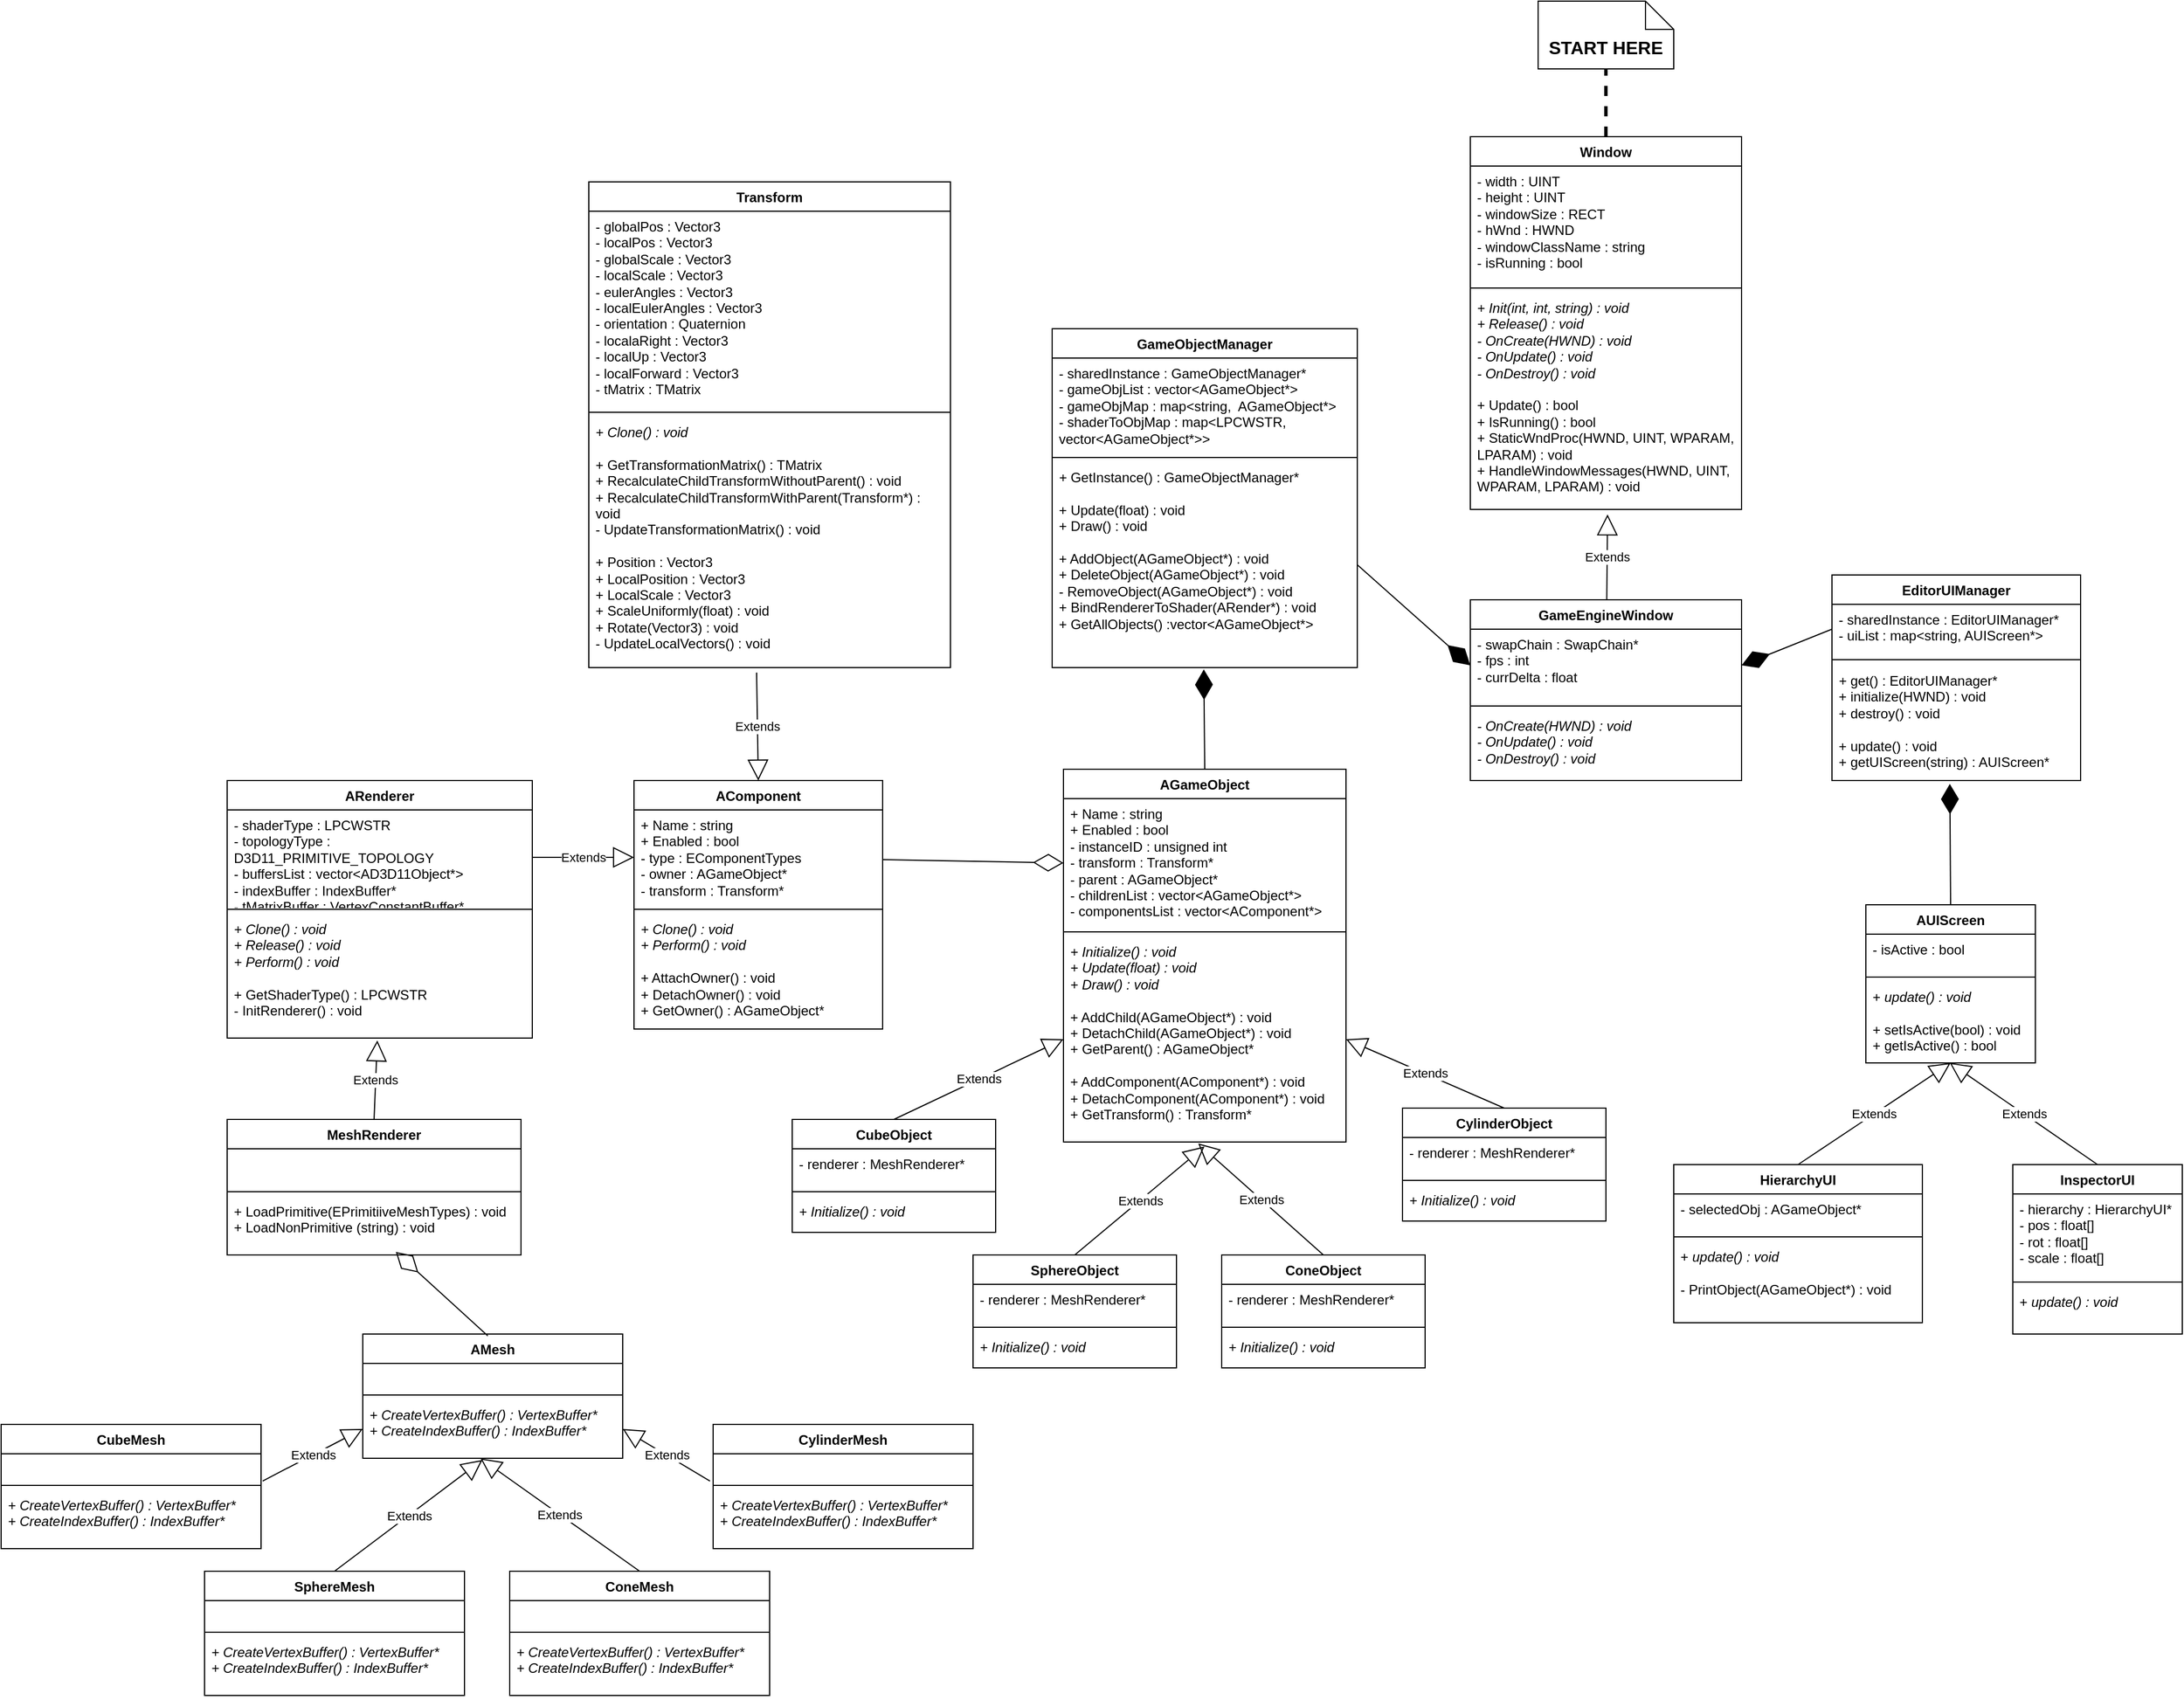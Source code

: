 <mxfile version="24.8.3">
  <diagram name="Page-1" id="5pzBRym21g4uegjxgzaJ">
    <mxGraphModel dx="2759" dy="2115" grid="1" gridSize="10" guides="1" tooltips="1" connect="1" arrows="1" fold="1" page="1" pageScale="1" pageWidth="850" pageHeight="1100" math="0" shadow="0">
      <root>
        <mxCell id="0" />
        <mxCell id="1" parent="0" />
        <mxCell id="h3tnOkEvGrBJg6YftDqR-1" value="AGameObject" style="swimlane;fontStyle=1;align=center;verticalAlign=top;childLayout=stackLayout;horizontal=1;startSize=26;horizontalStack=0;resizeParent=1;resizeParentMax=0;resizeLast=0;collapsible=1;marginBottom=0;whiteSpace=wrap;html=1;" parent="1" vertex="1">
          <mxGeometry x="120" y="90" width="250" height="330" as="geometry" />
        </mxCell>
        <mxCell id="h3tnOkEvGrBJg6YftDqR-2" value="&lt;div&gt;+ Name : string&lt;/div&gt;&lt;div&gt;+ Enabled : bool&lt;/div&gt;&lt;div&gt;- instanceID : unsigned int&lt;/div&gt;&lt;div&gt;- transform : Transform*&lt;/div&gt;&lt;div&gt;- parent : AGameObject*&lt;/div&gt;&lt;div&gt;- childrenList : vector&amp;lt;AGameObject*&amp;gt;&lt;/div&gt;&lt;div&gt;- componentsList : vector&amp;lt;AComponent*&amp;gt;&lt;br&gt;&lt;/div&gt;&lt;div&gt;&lt;br&gt;&lt;/div&gt;" style="text;strokeColor=none;fillColor=none;align=left;verticalAlign=top;spacingLeft=4;spacingRight=4;overflow=hidden;rotatable=0;points=[[0,0.5],[1,0.5]];portConstraint=eastwest;whiteSpace=wrap;html=1;" parent="h3tnOkEvGrBJg6YftDqR-1" vertex="1">
          <mxGeometry y="26" width="250" height="114" as="geometry" />
        </mxCell>
        <mxCell id="h3tnOkEvGrBJg6YftDqR-3" value="" style="line;strokeWidth=1;fillColor=none;align=left;verticalAlign=middle;spacingTop=-1;spacingLeft=3;spacingRight=3;rotatable=0;labelPosition=right;points=[];portConstraint=eastwest;strokeColor=inherit;" parent="h3tnOkEvGrBJg6YftDqR-1" vertex="1">
          <mxGeometry y="140" width="250" height="8" as="geometry" />
        </mxCell>
        <mxCell id="h3tnOkEvGrBJg6YftDqR-4" value="&lt;div&gt;&lt;i&gt;+ Initialize() : void&lt;/i&gt;&lt;/div&gt;&lt;div&gt;&lt;i&gt;+ Update(float) : void&lt;/i&gt;&lt;/div&gt;&lt;div&gt;&lt;i&gt;+ Draw() : void&lt;/i&gt;&lt;/div&gt;&lt;div&gt;&lt;br&gt;&lt;/div&gt;&lt;div&gt;+ AddChild(AGameObject*) : void&lt;/div&gt;&lt;div&gt;+ DetachChild(AGameObject*) : void&lt;/div&gt;&lt;div&gt;&lt;div&gt;+ GetParent() : AGameObject*&lt;/div&gt;&lt;div&gt;&lt;br&gt;&lt;/div&gt;&lt;div&gt;&lt;div&gt;+ AddComponent(AComponent*) : void&lt;/div&gt;&lt;div&gt;+ DetachComponent(AComponent*) : void&lt;/div&gt;&lt;/div&gt;+ GetTransform() : Transform*&lt;/div&gt;&lt;div&gt;&lt;br&gt;&lt;/div&gt;" style="text;strokeColor=none;fillColor=none;align=left;verticalAlign=top;spacingLeft=4;spacingRight=4;overflow=hidden;rotatable=0;points=[[0,0.5],[1,0.5]];portConstraint=eastwest;whiteSpace=wrap;html=1;" parent="h3tnOkEvGrBJg6YftDqR-1" vertex="1">
          <mxGeometry y="148" width="250" height="182" as="geometry" />
        </mxCell>
        <mxCell id="h3tnOkEvGrBJg6YftDqR-5" value="AComponent" style="swimlane;fontStyle=1;align=center;verticalAlign=top;childLayout=stackLayout;horizontal=1;startSize=26;horizontalStack=0;resizeParent=1;resizeParentMax=0;resizeLast=0;collapsible=1;marginBottom=0;whiteSpace=wrap;html=1;" parent="1" vertex="1">
          <mxGeometry x="-260" y="100" width="220" height="220" as="geometry" />
        </mxCell>
        <mxCell id="h3tnOkEvGrBJg6YftDqR-6" value="&lt;div&gt;+ Name : string&lt;/div&gt;&lt;div&gt;+ Enabled : bool&lt;/div&gt;&lt;div&gt;- type : EComponentTypes&lt;/div&gt;&lt;div&gt;- owner : AGameObject*&lt;/div&gt;&lt;div&gt;- transform : Transform*&lt;br&gt;&lt;/div&gt;&lt;div&gt;&lt;br&gt;&lt;/div&gt;&lt;div&gt;&lt;br&gt;&lt;/div&gt;" style="text;strokeColor=none;fillColor=none;align=left;verticalAlign=top;spacingLeft=4;spacingRight=4;overflow=hidden;rotatable=0;points=[[0,0.5],[1,0.5]];portConstraint=eastwest;whiteSpace=wrap;html=1;" parent="h3tnOkEvGrBJg6YftDqR-5" vertex="1">
          <mxGeometry y="26" width="220" height="84" as="geometry" />
        </mxCell>
        <mxCell id="h3tnOkEvGrBJg6YftDqR-7" value="" style="line;strokeWidth=1;fillColor=none;align=left;verticalAlign=middle;spacingTop=-1;spacingLeft=3;spacingRight=3;rotatable=0;labelPosition=right;points=[];portConstraint=eastwest;strokeColor=inherit;" parent="h3tnOkEvGrBJg6YftDqR-5" vertex="1">
          <mxGeometry y="110" width="220" height="8" as="geometry" />
        </mxCell>
        <mxCell id="h3tnOkEvGrBJg6YftDqR-8" value="&lt;div&gt;&lt;i&gt;+ Clone() : void&lt;/i&gt;&lt;/div&gt;&lt;div&gt;&lt;i&gt;+ Perform() : void&lt;/i&gt;&lt;/div&gt;&lt;div&gt;&lt;br&gt;&lt;/div&gt;&lt;div&gt;+ AttachOwner() : void&lt;/div&gt;&lt;div&gt;+ DetachOwner() : void&lt;/div&gt;&lt;div&gt;+ GetOwner() : AGameObject*&lt;br&gt;&lt;br&gt;&lt;br&gt;&lt;/div&gt;" style="text;strokeColor=none;fillColor=none;align=left;verticalAlign=top;spacingLeft=4;spacingRight=4;overflow=hidden;rotatable=0;points=[[0,0.5],[1,0.5]];portConstraint=eastwest;whiteSpace=wrap;html=1;" parent="h3tnOkEvGrBJg6YftDqR-5" vertex="1">
          <mxGeometry y="118" width="220" height="102" as="geometry" />
        </mxCell>
        <mxCell id="h3tnOkEvGrBJg6YftDqR-10" value="" style="endArrow=diamondThin;endFill=0;endSize=24;html=1;rounded=0;entryX=0;entryY=0.5;entryDx=0;entryDy=0;" parent="1" source="h3tnOkEvGrBJg6YftDqR-6" target="h3tnOkEvGrBJg6YftDqR-2" edge="1">
          <mxGeometry width="160" relative="1" as="geometry">
            <mxPoint x="340" y="290" as="sourcePoint" />
            <mxPoint x="500" y="290" as="targetPoint" />
          </mxGeometry>
        </mxCell>
        <mxCell id="h3tnOkEvGrBJg6YftDqR-11" value="Transform" style="swimlane;fontStyle=1;align=center;verticalAlign=top;childLayout=stackLayout;horizontal=1;startSize=26;horizontalStack=0;resizeParent=1;resizeParentMax=0;resizeLast=0;collapsible=1;marginBottom=0;whiteSpace=wrap;html=1;" parent="1" vertex="1">
          <mxGeometry x="-300" y="-430" width="320" height="430" as="geometry" />
        </mxCell>
        <mxCell id="h3tnOkEvGrBJg6YftDqR-12" value="&lt;div&gt;- globalPos : Vector3&lt;/div&gt;&lt;div&gt;- localPos : Vector3&lt;/div&gt;&lt;div&gt;- globalScale : Vector3&lt;/div&gt;&lt;div&gt;- localScale : Vector3&lt;/div&gt;&lt;div&gt;- eulerAngles : Vector3&lt;/div&gt;&lt;div&gt;- localEulerAngles : Vector3&lt;/div&gt;&lt;div&gt;- orientation : Quaternion&lt;/div&gt;&lt;div&gt;&lt;div&gt;- localaRight : Vector3&lt;/div&gt;&lt;div&gt;- localUp : Vector3&lt;/div&gt;&lt;div&gt;- localForward : Vector3&lt;/div&gt;&lt;div&gt;- tMatrix : TMatrix&lt;/div&gt;&lt;/div&gt;" style="text;strokeColor=none;fillColor=none;align=left;verticalAlign=top;spacingLeft=4;spacingRight=4;overflow=hidden;rotatable=0;points=[[0,0.5],[1,0.5]];portConstraint=eastwest;whiteSpace=wrap;html=1;" parent="h3tnOkEvGrBJg6YftDqR-11" vertex="1">
          <mxGeometry y="26" width="320" height="174" as="geometry" />
        </mxCell>
        <mxCell id="h3tnOkEvGrBJg6YftDqR-13" value="" style="line;strokeWidth=1;fillColor=none;align=left;verticalAlign=middle;spacingTop=-1;spacingLeft=3;spacingRight=3;rotatable=0;labelPosition=right;points=[];portConstraint=eastwest;strokeColor=inherit;" parent="h3tnOkEvGrBJg6YftDqR-11" vertex="1">
          <mxGeometry y="200" width="320" height="8" as="geometry" />
        </mxCell>
        <mxCell id="h3tnOkEvGrBJg6YftDqR-14" value="&lt;div&gt;&lt;i&gt;+ Clone() : void&lt;/i&gt;&lt;/div&gt;&lt;div&gt;&lt;br&gt;&lt;/div&gt;&lt;div&gt;+ GetTransformationMatrix() : TMatrix&lt;/div&gt;&lt;div&gt;+ RecalculateChildTransformWithoutParent() : void&lt;/div&gt;&lt;div&gt;+ RecalculateChildTransformWithParent(Transform*) : void&lt;/div&gt;&lt;div&gt;- UpdateTransformationMatrix() : void&lt;br&gt;&lt;/div&gt;&lt;div&gt;&lt;br&gt;&lt;/div&gt;&lt;div&gt;+ Position : Vector3&lt;/div&gt;&lt;div&gt;+ LocalPosition : Vector3&lt;/div&gt;&lt;div&gt;+ LocalScale : Vector3&lt;/div&gt;&lt;div&gt;+ ScaleUniformly(float) : void&lt;/div&gt;&lt;div&gt;+ Rotate(Vector3) : void&lt;/div&gt;&lt;div&gt;- UpdateLocalVectors() : void&lt;br&gt;&lt;/div&gt;&lt;div&gt;&lt;br&gt;&lt;/div&gt;" style="text;strokeColor=none;fillColor=none;align=left;verticalAlign=top;spacingLeft=4;spacingRight=4;overflow=hidden;rotatable=0;points=[[0,0.5],[1,0.5]];portConstraint=eastwest;whiteSpace=wrap;html=1;" parent="h3tnOkEvGrBJg6YftDqR-11" vertex="1">
          <mxGeometry y="208" width="320" height="222" as="geometry" />
        </mxCell>
        <mxCell id="h3tnOkEvGrBJg6YftDqR-16" value="Extends" style="endArrow=block;endSize=16;endFill=0;html=1;rounded=0;exitX=0.464;exitY=1.02;exitDx=0;exitDy=0;entryX=0.5;entryY=0;entryDx=0;entryDy=0;exitPerimeter=0;" parent="1" source="h3tnOkEvGrBJg6YftDqR-14" target="h3tnOkEvGrBJg6YftDqR-5" edge="1">
          <mxGeometry width="160" relative="1" as="geometry">
            <mxPoint x="-400" y="240" as="sourcePoint" />
            <mxPoint x="-240" y="240" as="targetPoint" />
          </mxGeometry>
        </mxCell>
        <mxCell id="h3tnOkEvGrBJg6YftDqR-17" value="ARenderer" style="swimlane;fontStyle=1;align=center;verticalAlign=top;childLayout=stackLayout;horizontal=1;startSize=26;horizontalStack=0;resizeParent=1;resizeParentMax=0;resizeLast=0;collapsible=1;marginBottom=0;whiteSpace=wrap;html=1;" parent="1" vertex="1">
          <mxGeometry x="-620" y="100" width="270" height="228" as="geometry" />
        </mxCell>
        <mxCell id="h3tnOkEvGrBJg6YftDqR-18" value="&lt;div&gt;- shaderType : LPCWSTR&lt;/div&gt;&lt;div&gt;- topologyType : D3D11_PRIMITIVE_TOPOLOGY&lt;/div&gt;&lt;div&gt;- buffersList : vector&amp;lt;AD3D11Object*&amp;gt;&lt;/div&gt;&lt;div&gt;- indexBuffer : IndexBuffer*&lt;/div&gt;&lt;div&gt;- tMatrixBuffer : VertexConstantBuffer*&lt;br&gt;&lt;/div&gt;&lt;div&gt;&lt;br&gt;&lt;/div&gt;&lt;div&gt;&lt;br&gt;&lt;/div&gt;" style="text;strokeColor=none;fillColor=none;align=left;verticalAlign=top;spacingLeft=4;spacingRight=4;overflow=hidden;rotatable=0;points=[[0,0.5],[1,0.5]];portConstraint=eastwest;whiteSpace=wrap;html=1;" parent="h3tnOkEvGrBJg6YftDqR-17" vertex="1">
          <mxGeometry y="26" width="270" height="84" as="geometry" />
        </mxCell>
        <mxCell id="h3tnOkEvGrBJg6YftDqR-19" value="" style="line;strokeWidth=1;fillColor=none;align=left;verticalAlign=middle;spacingTop=-1;spacingLeft=3;spacingRight=3;rotatable=0;labelPosition=right;points=[];portConstraint=eastwest;strokeColor=inherit;" parent="h3tnOkEvGrBJg6YftDqR-17" vertex="1">
          <mxGeometry y="110" width="270" height="8" as="geometry" />
        </mxCell>
        <mxCell id="h3tnOkEvGrBJg6YftDqR-20" value="&lt;div&gt;&lt;i&gt;+ Clone() : void&lt;/i&gt;&lt;/div&gt;&lt;div&gt;&lt;i&gt;+ Release() : void&lt;br&gt;&lt;/i&gt;&lt;/div&gt;&lt;div&gt;&lt;i&gt;+ Perform() : void&lt;/i&gt;&lt;/div&gt;&lt;div&gt;&lt;br&gt;&lt;/div&gt;&lt;div&gt;+ GetShaderType() : LPCWSTR&lt;/div&gt;&lt;div&gt;- InitRenderer() : void&lt;br&gt;&lt;br&gt;&lt;/div&gt;" style="text;strokeColor=none;fillColor=none;align=left;verticalAlign=top;spacingLeft=4;spacingRight=4;overflow=hidden;rotatable=0;points=[[0,0.5],[1,0.5]];portConstraint=eastwest;whiteSpace=wrap;html=1;" parent="h3tnOkEvGrBJg6YftDqR-17" vertex="1">
          <mxGeometry y="118" width="270" height="110" as="geometry" />
        </mxCell>
        <mxCell id="h3tnOkEvGrBJg6YftDqR-21" value="Extends" style="endArrow=block;endSize=16;endFill=0;html=1;rounded=0;exitX=1;exitY=0.5;exitDx=0;exitDy=0;entryX=0;entryY=0.5;entryDx=0;entryDy=0;" parent="1" source="h3tnOkEvGrBJg6YftDqR-18" target="h3tnOkEvGrBJg6YftDqR-6" edge="1">
          <mxGeometry width="160" relative="1" as="geometry">
            <mxPoint x="-410" y="183" as="sourcePoint" />
            <mxPoint x="-250" y="178" as="targetPoint" />
          </mxGeometry>
        </mxCell>
        <mxCell id="h3tnOkEvGrBJg6YftDqR-22" value="MeshRenderer" style="swimlane;fontStyle=1;align=center;verticalAlign=top;childLayout=stackLayout;horizontal=1;startSize=26;horizontalStack=0;resizeParent=1;resizeParentMax=0;resizeLast=0;collapsible=1;marginBottom=0;whiteSpace=wrap;html=1;" parent="1" vertex="1">
          <mxGeometry x="-620" y="400" width="260" height="120" as="geometry" />
        </mxCell>
        <mxCell id="h3tnOkEvGrBJg6YftDqR-23" value="&lt;div&gt;&lt;br&gt;&lt;/div&gt;&lt;div&gt;&lt;br&gt;&lt;/div&gt;&lt;div&gt;&lt;br&gt;&lt;/div&gt;" style="text;strokeColor=none;fillColor=none;align=left;verticalAlign=top;spacingLeft=4;spacingRight=4;overflow=hidden;rotatable=0;points=[[0,0.5],[1,0.5]];portConstraint=eastwest;whiteSpace=wrap;html=1;" parent="h3tnOkEvGrBJg6YftDqR-22" vertex="1">
          <mxGeometry y="26" width="260" height="34" as="geometry" />
        </mxCell>
        <mxCell id="h3tnOkEvGrBJg6YftDqR-24" value="" style="line;strokeWidth=1;fillColor=none;align=left;verticalAlign=middle;spacingTop=-1;spacingLeft=3;spacingRight=3;rotatable=0;labelPosition=right;points=[];portConstraint=eastwest;strokeColor=inherit;" parent="h3tnOkEvGrBJg6YftDqR-22" vertex="1">
          <mxGeometry y="60" width="260" height="8" as="geometry" />
        </mxCell>
        <mxCell id="h3tnOkEvGrBJg6YftDqR-25" value="&lt;div&gt;+ LoadPrimitive(EPrimitiiveMeshTypes) : void&lt;/div&gt;&lt;div&gt;+ LoadNonPrimitive (string) : void&lt;br&gt;&lt;/div&gt;" style="text;strokeColor=none;fillColor=none;align=left;verticalAlign=top;spacingLeft=4;spacingRight=4;overflow=hidden;rotatable=0;points=[[0,0.5],[1,0.5]];portConstraint=eastwest;whiteSpace=wrap;html=1;" parent="h3tnOkEvGrBJg6YftDqR-22" vertex="1">
          <mxGeometry y="68" width="260" height="52" as="geometry" />
        </mxCell>
        <mxCell id="h3tnOkEvGrBJg6YftDqR-26" value="Extends" style="endArrow=block;endSize=16;endFill=0;html=1;rounded=0;exitX=0.5;exitY=0;exitDx=0;exitDy=0;entryX=0.492;entryY=1.019;entryDx=0;entryDy=0;entryPerimeter=0;" parent="1" source="h3tnOkEvGrBJg6YftDqR-22" target="h3tnOkEvGrBJg6YftDqR-20" edge="1">
          <mxGeometry width="160" relative="1" as="geometry">
            <mxPoint x="-124" y="27" as="sourcePoint" />
            <mxPoint x="-125" y="110" as="targetPoint" />
          </mxGeometry>
        </mxCell>
        <mxCell id="h3tnOkEvGrBJg6YftDqR-35" value="CubeObject" style="swimlane;fontStyle=1;align=center;verticalAlign=top;childLayout=stackLayout;horizontal=1;startSize=26;horizontalStack=0;resizeParent=1;resizeParentMax=0;resizeLast=0;collapsible=1;marginBottom=0;whiteSpace=wrap;html=1;" parent="1" vertex="1">
          <mxGeometry x="-120" y="400" width="180" height="100" as="geometry" />
        </mxCell>
        <mxCell id="h3tnOkEvGrBJg6YftDqR-36" value="- renderer : MeshRenderer*" style="text;strokeColor=none;fillColor=none;align=left;verticalAlign=top;spacingLeft=4;spacingRight=4;overflow=hidden;rotatable=0;points=[[0,0.5],[1,0.5]];portConstraint=eastwest;whiteSpace=wrap;html=1;" parent="h3tnOkEvGrBJg6YftDqR-35" vertex="1">
          <mxGeometry y="26" width="180" height="34" as="geometry" />
        </mxCell>
        <mxCell id="h3tnOkEvGrBJg6YftDqR-37" value="" style="line;strokeWidth=1;fillColor=none;align=left;verticalAlign=middle;spacingTop=-1;spacingLeft=3;spacingRight=3;rotatable=0;labelPosition=right;points=[];portConstraint=eastwest;strokeColor=inherit;" parent="h3tnOkEvGrBJg6YftDqR-35" vertex="1">
          <mxGeometry y="60" width="180" height="8" as="geometry" />
        </mxCell>
        <mxCell id="h3tnOkEvGrBJg6YftDqR-38" value="&lt;div&gt;&lt;i&gt;+ Initialize() : void&lt;/i&gt;&lt;/div&gt;&lt;div&gt;&lt;br&gt;&lt;/div&gt;" style="text;strokeColor=none;fillColor=none;align=left;verticalAlign=top;spacingLeft=4;spacingRight=4;overflow=hidden;rotatable=0;points=[[0,0.5],[1,0.5]];portConstraint=eastwest;whiteSpace=wrap;html=1;" parent="h3tnOkEvGrBJg6YftDqR-35" vertex="1">
          <mxGeometry y="68" width="180" height="32" as="geometry" />
        </mxCell>
        <mxCell id="h3tnOkEvGrBJg6YftDqR-40" value="SphereObject" style="swimlane;fontStyle=1;align=center;verticalAlign=top;childLayout=stackLayout;horizontal=1;startSize=26;horizontalStack=0;resizeParent=1;resizeParentMax=0;resizeLast=0;collapsible=1;marginBottom=0;whiteSpace=wrap;html=1;" parent="1" vertex="1">
          <mxGeometry x="40" y="520" width="180" height="100" as="geometry" />
        </mxCell>
        <mxCell id="h3tnOkEvGrBJg6YftDqR-41" value="- renderer : MeshRenderer*" style="text;strokeColor=none;fillColor=none;align=left;verticalAlign=top;spacingLeft=4;spacingRight=4;overflow=hidden;rotatable=0;points=[[0,0.5],[1,0.5]];portConstraint=eastwest;whiteSpace=wrap;html=1;" parent="h3tnOkEvGrBJg6YftDqR-40" vertex="1">
          <mxGeometry y="26" width="180" height="34" as="geometry" />
        </mxCell>
        <mxCell id="h3tnOkEvGrBJg6YftDqR-42" value="" style="line;strokeWidth=1;fillColor=none;align=left;verticalAlign=middle;spacingTop=-1;spacingLeft=3;spacingRight=3;rotatable=0;labelPosition=right;points=[];portConstraint=eastwest;strokeColor=inherit;" parent="h3tnOkEvGrBJg6YftDqR-40" vertex="1">
          <mxGeometry y="60" width="180" height="8" as="geometry" />
        </mxCell>
        <mxCell id="h3tnOkEvGrBJg6YftDqR-43" value="&lt;div&gt;&lt;i&gt;+ Initialize() : void&lt;/i&gt;&lt;/div&gt;&lt;div&gt;&lt;br&gt;&lt;/div&gt;" style="text;strokeColor=none;fillColor=none;align=left;verticalAlign=top;spacingLeft=4;spacingRight=4;overflow=hidden;rotatable=0;points=[[0,0.5],[1,0.5]];portConstraint=eastwest;whiteSpace=wrap;html=1;" parent="h3tnOkEvGrBJg6YftDqR-40" vertex="1">
          <mxGeometry y="68" width="180" height="32" as="geometry" />
        </mxCell>
        <mxCell id="h3tnOkEvGrBJg6YftDqR-44" value="ConeObject" style="swimlane;fontStyle=1;align=center;verticalAlign=top;childLayout=stackLayout;horizontal=1;startSize=26;horizontalStack=0;resizeParent=1;resizeParentMax=0;resizeLast=0;collapsible=1;marginBottom=0;whiteSpace=wrap;html=1;" parent="1" vertex="1">
          <mxGeometry x="260" y="520" width="180" height="100" as="geometry" />
        </mxCell>
        <mxCell id="h3tnOkEvGrBJg6YftDqR-45" value="- renderer : MeshRenderer*" style="text;strokeColor=none;fillColor=none;align=left;verticalAlign=top;spacingLeft=4;spacingRight=4;overflow=hidden;rotatable=0;points=[[0,0.5],[1,0.5]];portConstraint=eastwest;whiteSpace=wrap;html=1;" parent="h3tnOkEvGrBJg6YftDqR-44" vertex="1">
          <mxGeometry y="26" width="180" height="34" as="geometry" />
        </mxCell>
        <mxCell id="h3tnOkEvGrBJg6YftDqR-46" value="" style="line;strokeWidth=1;fillColor=none;align=left;verticalAlign=middle;spacingTop=-1;spacingLeft=3;spacingRight=3;rotatable=0;labelPosition=right;points=[];portConstraint=eastwest;strokeColor=inherit;" parent="h3tnOkEvGrBJg6YftDqR-44" vertex="1">
          <mxGeometry y="60" width="180" height="8" as="geometry" />
        </mxCell>
        <mxCell id="h3tnOkEvGrBJg6YftDqR-47" value="&lt;div&gt;&lt;i&gt;+ Initialize() : void&lt;/i&gt;&lt;/div&gt;&lt;div&gt;&lt;br&gt;&lt;/div&gt;" style="text;strokeColor=none;fillColor=none;align=left;verticalAlign=top;spacingLeft=4;spacingRight=4;overflow=hidden;rotatable=0;points=[[0,0.5],[1,0.5]];portConstraint=eastwest;whiteSpace=wrap;html=1;" parent="h3tnOkEvGrBJg6YftDqR-44" vertex="1">
          <mxGeometry y="68" width="180" height="32" as="geometry" />
        </mxCell>
        <mxCell id="h3tnOkEvGrBJg6YftDqR-48" value="CylinderObject" style="swimlane;fontStyle=1;align=center;verticalAlign=top;childLayout=stackLayout;horizontal=1;startSize=26;horizontalStack=0;resizeParent=1;resizeParentMax=0;resizeLast=0;collapsible=1;marginBottom=0;whiteSpace=wrap;html=1;" parent="1" vertex="1">
          <mxGeometry x="420" y="390" width="180" height="100" as="geometry" />
        </mxCell>
        <mxCell id="h3tnOkEvGrBJg6YftDqR-49" value="- renderer : MeshRenderer*" style="text;strokeColor=none;fillColor=none;align=left;verticalAlign=top;spacingLeft=4;spacingRight=4;overflow=hidden;rotatable=0;points=[[0,0.5],[1,0.5]];portConstraint=eastwest;whiteSpace=wrap;html=1;" parent="h3tnOkEvGrBJg6YftDqR-48" vertex="1">
          <mxGeometry y="26" width="180" height="34" as="geometry" />
        </mxCell>
        <mxCell id="h3tnOkEvGrBJg6YftDqR-50" value="" style="line;strokeWidth=1;fillColor=none;align=left;verticalAlign=middle;spacingTop=-1;spacingLeft=3;spacingRight=3;rotatable=0;labelPosition=right;points=[];portConstraint=eastwest;strokeColor=inherit;" parent="h3tnOkEvGrBJg6YftDqR-48" vertex="1">
          <mxGeometry y="60" width="180" height="8" as="geometry" />
        </mxCell>
        <mxCell id="h3tnOkEvGrBJg6YftDqR-51" value="&lt;div&gt;&lt;i&gt;+ Initialize() : void&lt;/i&gt;&lt;/div&gt;&lt;div&gt;&lt;br&gt;&lt;/div&gt;" style="text;strokeColor=none;fillColor=none;align=left;verticalAlign=top;spacingLeft=4;spacingRight=4;overflow=hidden;rotatable=0;points=[[0,0.5],[1,0.5]];portConstraint=eastwest;whiteSpace=wrap;html=1;" parent="h3tnOkEvGrBJg6YftDqR-48" vertex="1">
          <mxGeometry y="68" width="180" height="32" as="geometry" />
        </mxCell>
        <mxCell id="h3tnOkEvGrBJg6YftDqR-52" value="Extends" style="endArrow=block;endSize=16;endFill=0;html=1;rounded=0;exitX=0.5;exitY=0;exitDx=0;exitDy=0;entryX=0;entryY=0.5;entryDx=0;entryDy=0;" parent="1" source="h3tnOkEvGrBJg6YftDqR-35" target="h3tnOkEvGrBJg6YftDqR-4" edge="1">
          <mxGeometry width="160" relative="1" as="geometry">
            <mxPoint x="-430" y="183" as="sourcePoint" />
            <mxPoint x="-250" y="178" as="targetPoint" />
          </mxGeometry>
        </mxCell>
        <mxCell id="h3tnOkEvGrBJg6YftDqR-53" value="Extends" style="endArrow=block;endSize=16;endFill=0;html=1;rounded=0;exitX=0.5;exitY=0;exitDx=0;exitDy=0;entryX=0.499;entryY=1.022;entryDx=0;entryDy=0;entryPerimeter=0;" parent="1" source="h3tnOkEvGrBJg6YftDqR-40" target="h3tnOkEvGrBJg6YftDqR-4" edge="1">
          <mxGeometry width="160" relative="1" as="geometry">
            <mxPoint x="-80" y="530" as="sourcePoint" />
            <mxPoint x="255" y="435" as="targetPoint" />
          </mxGeometry>
        </mxCell>
        <mxCell id="h3tnOkEvGrBJg6YftDqR-54" value="Extends" style="endArrow=block;endSize=16;endFill=0;html=1;rounded=0;exitX=0.5;exitY=0;exitDx=0;exitDy=0;entryX=0.477;entryY=1.007;entryDx=0;entryDy=0;entryPerimeter=0;" parent="1" source="h3tnOkEvGrBJg6YftDqR-44" target="h3tnOkEvGrBJg6YftDqR-4" edge="1">
          <mxGeometry width="160" relative="1" as="geometry">
            <mxPoint x="140" y="530" as="sourcePoint" />
            <mxPoint x="240" y="410" as="targetPoint" />
          </mxGeometry>
        </mxCell>
        <mxCell id="h3tnOkEvGrBJg6YftDqR-55" value="Extends" style="endArrow=block;endSize=16;endFill=0;html=1;rounded=0;exitX=0.5;exitY=0;exitDx=0;exitDy=0;entryX=1;entryY=0.5;entryDx=0;entryDy=0;" parent="1" source="h3tnOkEvGrBJg6YftDqR-48" target="h3tnOkEvGrBJg6YftDqR-4" edge="1">
          <mxGeometry width="160" relative="1" as="geometry">
            <mxPoint x="360" y="530" as="sourcePoint" />
            <mxPoint x="249" y="431" as="targetPoint" />
          </mxGeometry>
        </mxCell>
        <mxCell id="h3tnOkEvGrBJg6YftDqR-56" value="AMesh" style="swimlane;fontStyle=1;align=center;verticalAlign=top;childLayout=stackLayout;horizontal=1;startSize=26;horizontalStack=0;resizeParent=1;resizeParentMax=0;resizeLast=0;collapsible=1;marginBottom=0;whiteSpace=wrap;html=1;" parent="1" vertex="1">
          <mxGeometry x="-500" y="590" width="230" height="110" as="geometry" />
        </mxCell>
        <mxCell id="h3tnOkEvGrBJg6YftDqR-57" value="&lt;div&gt;&lt;br&gt;&lt;/div&gt;&lt;div&gt;&lt;br&gt;&lt;/div&gt;&lt;div&gt;&lt;br&gt;&lt;/div&gt;" style="text;strokeColor=none;fillColor=none;align=left;verticalAlign=top;spacingLeft=4;spacingRight=4;overflow=hidden;rotatable=0;points=[[0,0.5],[1,0.5]];portConstraint=eastwest;whiteSpace=wrap;html=1;" parent="h3tnOkEvGrBJg6YftDqR-56" vertex="1">
          <mxGeometry y="26" width="230" height="24" as="geometry" />
        </mxCell>
        <mxCell id="h3tnOkEvGrBJg6YftDqR-58" value="" style="line;strokeWidth=1;fillColor=none;align=left;verticalAlign=middle;spacingTop=-1;spacingLeft=3;spacingRight=3;rotatable=0;labelPosition=right;points=[];portConstraint=eastwest;strokeColor=inherit;" parent="h3tnOkEvGrBJg6YftDqR-56" vertex="1">
          <mxGeometry y="50" width="230" height="8" as="geometry" />
        </mxCell>
        <mxCell id="h3tnOkEvGrBJg6YftDqR-59" value="&lt;div&gt;&lt;i&gt;+ CreateVertexBuffer() : VertexBuffer*&lt;/i&gt;&lt;/div&gt;&lt;div&gt;&lt;i&gt;+ CreateIndexBuffer() : IndexBuffer*&lt;/i&gt;&lt;br&gt;&lt;/div&gt;" style="text;strokeColor=none;fillColor=none;align=left;verticalAlign=top;spacingLeft=4;spacingRight=4;overflow=hidden;rotatable=0;points=[[0,0.5],[1,0.5]];portConstraint=eastwest;whiteSpace=wrap;html=1;" parent="h3tnOkEvGrBJg6YftDqR-56" vertex="1">
          <mxGeometry y="58" width="230" height="52" as="geometry" />
        </mxCell>
        <mxCell id="h3tnOkEvGrBJg6YftDqR-60" value="" style="endArrow=diamondThin;endFill=0;endSize=24;html=1;rounded=0;entryX=0.574;entryY=0.948;entryDx=0;entryDy=0;entryPerimeter=0;exitX=0.481;exitY=0.015;exitDx=0;exitDy=0;exitPerimeter=0;" parent="1" source="h3tnOkEvGrBJg6YftDqR-56" target="h3tnOkEvGrBJg6YftDqR-25" edge="1">
          <mxGeometry width="160" relative="1" as="geometry">
            <mxPoint x="-30" y="180" as="sourcePoint" />
            <mxPoint x="130" y="183" as="targetPoint" />
          </mxGeometry>
        </mxCell>
        <mxCell id="h3tnOkEvGrBJg6YftDqR-62" value="SphereMesh" style="swimlane;fontStyle=1;align=center;verticalAlign=top;childLayout=stackLayout;horizontal=1;startSize=26;horizontalStack=0;resizeParent=1;resizeParentMax=0;resizeLast=0;collapsible=1;marginBottom=0;whiteSpace=wrap;html=1;" parent="1" vertex="1">
          <mxGeometry x="-640" y="800" width="230" height="110" as="geometry" />
        </mxCell>
        <mxCell id="h3tnOkEvGrBJg6YftDqR-63" value="&lt;div&gt;&lt;br&gt;&lt;/div&gt;&lt;div&gt;&lt;br&gt;&lt;/div&gt;&lt;div&gt;&lt;br&gt;&lt;/div&gt;" style="text;strokeColor=none;fillColor=none;align=left;verticalAlign=top;spacingLeft=4;spacingRight=4;overflow=hidden;rotatable=0;points=[[0,0.5],[1,0.5]];portConstraint=eastwest;whiteSpace=wrap;html=1;" parent="h3tnOkEvGrBJg6YftDqR-62" vertex="1">
          <mxGeometry y="26" width="230" height="24" as="geometry" />
        </mxCell>
        <mxCell id="h3tnOkEvGrBJg6YftDqR-64" value="" style="line;strokeWidth=1;fillColor=none;align=left;verticalAlign=middle;spacingTop=-1;spacingLeft=3;spacingRight=3;rotatable=0;labelPosition=right;points=[];portConstraint=eastwest;strokeColor=inherit;" parent="h3tnOkEvGrBJg6YftDqR-62" vertex="1">
          <mxGeometry y="50" width="230" height="8" as="geometry" />
        </mxCell>
        <mxCell id="h3tnOkEvGrBJg6YftDqR-65" value="&lt;div&gt;&lt;i&gt;+ CreateVertexBuffer() : VertexBuffer*&lt;/i&gt;&lt;/div&gt;&lt;div&gt;&lt;i&gt;+ CreateIndexBuffer() : IndexBuffer*&lt;/i&gt;&lt;br&gt;&lt;/div&gt;" style="text;strokeColor=none;fillColor=none;align=left;verticalAlign=top;spacingLeft=4;spacingRight=4;overflow=hidden;rotatable=0;points=[[0,0.5],[1,0.5]];portConstraint=eastwest;whiteSpace=wrap;html=1;" parent="h3tnOkEvGrBJg6YftDqR-62" vertex="1">
          <mxGeometry y="58" width="230" height="52" as="geometry" />
        </mxCell>
        <mxCell id="h3tnOkEvGrBJg6YftDqR-66" value="&lt;div&gt;CubeMesh&lt;/div&gt;&lt;div&gt;&lt;br&gt;&lt;/div&gt;" style="swimlane;fontStyle=1;align=center;verticalAlign=top;childLayout=stackLayout;horizontal=1;startSize=26;horizontalStack=0;resizeParent=1;resizeParentMax=0;resizeLast=0;collapsible=1;marginBottom=0;whiteSpace=wrap;html=1;" parent="1" vertex="1">
          <mxGeometry x="-820" y="670" width="230" height="110" as="geometry" />
        </mxCell>
        <mxCell id="h3tnOkEvGrBJg6YftDqR-67" value="&lt;div&gt;&lt;br&gt;&lt;/div&gt;&lt;div&gt;&lt;br&gt;&lt;/div&gt;&lt;div&gt;&lt;br&gt;&lt;/div&gt;" style="text;strokeColor=none;fillColor=none;align=left;verticalAlign=top;spacingLeft=4;spacingRight=4;overflow=hidden;rotatable=0;points=[[0,0.5],[1,0.5]];portConstraint=eastwest;whiteSpace=wrap;html=1;" parent="h3tnOkEvGrBJg6YftDqR-66" vertex="1">
          <mxGeometry y="26" width="230" height="24" as="geometry" />
        </mxCell>
        <mxCell id="h3tnOkEvGrBJg6YftDqR-68" value="" style="line;strokeWidth=1;fillColor=none;align=left;verticalAlign=middle;spacingTop=-1;spacingLeft=3;spacingRight=3;rotatable=0;labelPosition=right;points=[];portConstraint=eastwest;strokeColor=inherit;" parent="h3tnOkEvGrBJg6YftDqR-66" vertex="1">
          <mxGeometry y="50" width="230" height="8" as="geometry" />
        </mxCell>
        <mxCell id="h3tnOkEvGrBJg6YftDqR-69" value="&lt;div&gt;&lt;i&gt;+ CreateVertexBuffer() : VertexBuffer*&lt;/i&gt;&lt;/div&gt;&lt;div&gt;&lt;i&gt;+ CreateIndexBuffer() : IndexBuffer*&lt;/i&gt;&lt;br&gt;&lt;/div&gt;" style="text;strokeColor=none;fillColor=none;align=left;verticalAlign=top;spacingLeft=4;spacingRight=4;overflow=hidden;rotatable=0;points=[[0,0.5],[1,0.5]];portConstraint=eastwest;whiteSpace=wrap;html=1;" parent="h3tnOkEvGrBJg6YftDqR-66" vertex="1">
          <mxGeometry y="58" width="230" height="52" as="geometry" />
        </mxCell>
        <mxCell id="h3tnOkEvGrBJg6YftDqR-70" value="ConeMesh" style="swimlane;fontStyle=1;align=center;verticalAlign=top;childLayout=stackLayout;horizontal=1;startSize=26;horizontalStack=0;resizeParent=1;resizeParentMax=0;resizeLast=0;collapsible=1;marginBottom=0;whiteSpace=wrap;html=1;" parent="1" vertex="1">
          <mxGeometry x="-370" y="800" width="230" height="110" as="geometry" />
        </mxCell>
        <mxCell id="h3tnOkEvGrBJg6YftDqR-71" value="&lt;div&gt;&lt;br&gt;&lt;/div&gt;&lt;div&gt;&lt;br&gt;&lt;/div&gt;&lt;div&gt;&lt;br&gt;&lt;/div&gt;" style="text;strokeColor=none;fillColor=none;align=left;verticalAlign=top;spacingLeft=4;spacingRight=4;overflow=hidden;rotatable=0;points=[[0,0.5],[1,0.5]];portConstraint=eastwest;whiteSpace=wrap;html=1;" parent="h3tnOkEvGrBJg6YftDqR-70" vertex="1">
          <mxGeometry y="26" width="230" height="24" as="geometry" />
        </mxCell>
        <mxCell id="h3tnOkEvGrBJg6YftDqR-72" value="" style="line;strokeWidth=1;fillColor=none;align=left;verticalAlign=middle;spacingTop=-1;spacingLeft=3;spacingRight=3;rotatable=0;labelPosition=right;points=[];portConstraint=eastwest;strokeColor=inherit;" parent="h3tnOkEvGrBJg6YftDqR-70" vertex="1">
          <mxGeometry y="50" width="230" height="8" as="geometry" />
        </mxCell>
        <mxCell id="h3tnOkEvGrBJg6YftDqR-73" value="&lt;div&gt;&lt;i&gt;+ CreateVertexBuffer() : VertexBuffer*&lt;/i&gt;&lt;/div&gt;&lt;div&gt;&lt;i&gt;+ CreateIndexBuffer() : IndexBuffer*&lt;/i&gt;&lt;br&gt;&lt;/div&gt;" style="text;strokeColor=none;fillColor=none;align=left;verticalAlign=top;spacingLeft=4;spacingRight=4;overflow=hidden;rotatable=0;points=[[0,0.5],[1,0.5]];portConstraint=eastwest;whiteSpace=wrap;html=1;" parent="h3tnOkEvGrBJg6YftDqR-70" vertex="1">
          <mxGeometry y="58" width="230" height="52" as="geometry" />
        </mxCell>
        <mxCell id="h3tnOkEvGrBJg6YftDqR-74" value="CylinderMesh" style="swimlane;fontStyle=1;align=center;verticalAlign=top;childLayout=stackLayout;horizontal=1;startSize=26;horizontalStack=0;resizeParent=1;resizeParentMax=0;resizeLast=0;collapsible=1;marginBottom=0;whiteSpace=wrap;html=1;" parent="1" vertex="1">
          <mxGeometry x="-190" y="670" width="230" height="110" as="geometry" />
        </mxCell>
        <mxCell id="h3tnOkEvGrBJg6YftDqR-75" value="&lt;div&gt;&lt;br&gt;&lt;/div&gt;&lt;div&gt;&lt;br&gt;&lt;/div&gt;&lt;div&gt;&lt;br&gt;&lt;/div&gt;" style="text;strokeColor=none;fillColor=none;align=left;verticalAlign=top;spacingLeft=4;spacingRight=4;overflow=hidden;rotatable=0;points=[[0,0.5],[1,0.5]];portConstraint=eastwest;whiteSpace=wrap;html=1;" parent="h3tnOkEvGrBJg6YftDqR-74" vertex="1">
          <mxGeometry y="26" width="230" height="24" as="geometry" />
        </mxCell>
        <mxCell id="h3tnOkEvGrBJg6YftDqR-76" value="" style="line;strokeWidth=1;fillColor=none;align=left;verticalAlign=middle;spacingTop=-1;spacingLeft=3;spacingRight=3;rotatable=0;labelPosition=right;points=[];portConstraint=eastwest;strokeColor=inherit;" parent="h3tnOkEvGrBJg6YftDqR-74" vertex="1">
          <mxGeometry y="50" width="230" height="8" as="geometry" />
        </mxCell>
        <mxCell id="h3tnOkEvGrBJg6YftDqR-77" value="&lt;div&gt;&lt;i&gt;+ CreateVertexBuffer() : VertexBuffer*&lt;/i&gt;&lt;/div&gt;&lt;div&gt;&lt;i&gt;+ CreateIndexBuffer() : IndexBuffer*&lt;/i&gt;&lt;br&gt;&lt;/div&gt;" style="text;strokeColor=none;fillColor=none;align=left;verticalAlign=top;spacingLeft=4;spacingRight=4;overflow=hidden;rotatable=0;points=[[0,0.5],[1,0.5]];portConstraint=eastwest;whiteSpace=wrap;html=1;" parent="h3tnOkEvGrBJg6YftDqR-74" vertex="1">
          <mxGeometry y="58" width="230" height="52" as="geometry" />
        </mxCell>
        <mxCell id="h3tnOkEvGrBJg6YftDqR-78" value="Extends" style="endArrow=block;endSize=16;endFill=0;html=1;rounded=0;entryX=0;entryY=0.5;entryDx=0;entryDy=0;exitX=1.006;exitY=1.006;exitDx=0;exitDy=0;exitPerimeter=0;" parent="1" source="h3tnOkEvGrBJg6YftDqR-67" target="h3tnOkEvGrBJg6YftDqR-59" edge="1">
          <mxGeometry width="160" relative="1" as="geometry">
            <mxPoint x="-550" y="700" as="sourcePoint" />
            <mxPoint x="-350" y="720" as="targetPoint" />
          </mxGeometry>
        </mxCell>
        <mxCell id="h3tnOkEvGrBJg6YftDqR-79" value="Extends" style="endArrow=block;endSize=16;endFill=0;html=1;rounded=0;exitX=0.5;exitY=0;exitDx=0;exitDy=0;entryX=0.46;entryY=1.03;entryDx=0;entryDy=0;entryPerimeter=0;" parent="1" source="h3tnOkEvGrBJg6YftDqR-62" target="h3tnOkEvGrBJg6YftDqR-59" edge="1">
          <mxGeometry width="160" relative="1" as="geometry">
            <mxPoint x="-375" y="870" as="sourcePoint" />
            <mxPoint x="-383" y="690" as="targetPoint" />
          </mxGeometry>
        </mxCell>
        <mxCell id="h3tnOkEvGrBJg6YftDqR-80" value="Extends" style="endArrow=block;endSize=16;endFill=0;html=1;rounded=0;exitX=0.5;exitY=0;exitDx=0;exitDy=0;entryX=0.453;entryY=1.003;entryDx=0;entryDy=0;entryPerimeter=0;" parent="1" source="h3tnOkEvGrBJg6YftDqR-70" target="h3tnOkEvGrBJg6YftDqR-59" edge="1">
          <mxGeometry width="160" relative="1" as="geometry">
            <mxPoint x="-105" y="870" as="sourcePoint" />
            <mxPoint x="-384" y="692" as="targetPoint" />
          </mxGeometry>
        </mxCell>
        <mxCell id="h3tnOkEvGrBJg6YftDqR-81" value="Extends" style="endArrow=block;endSize=16;endFill=0;html=1;rounded=0;entryX=1;entryY=0.5;entryDx=0;entryDy=0;exitX=-0.012;exitY=1.006;exitDx=0;exitDy=0;exitPerimeter=0;" parent="1" source="h3tnOkEvGrBJg6YftDqR-75" target="h3tnOkEvGrBJg6YftDqR-59" edge="1">
          <mxGeometry width="160" relative="1" as="geometry">
            <mxPoint x="-240" y="705" as="sourcePoint" />
            <mxPoint x="-150" y="670" as="targetPoint" />
          </mxGeometry>
        </mxCell>
        <mxCell id="h3tnOkEvGrBJg6YftDqR-82" value="GameObjectManager" style="swimlane;fontStyle=1;align=center;verticalAlign=top;childLayout=stackLayout;horizontal=1;startSize=26;horizontalStack=0;resizeParent=1;resizeParentMax=0;resizeLast=0;collapsible=1;marginBottom=0;whiteSpace=wrap;html=1;" parent="1" vertex="1">
          <mxGeometry x="110" y="-300" width="270" height="300" as="geometry" />
        </mxCell>
        <mxCell id="h3tnOkEvGrBJg6YftDqR-83" value="&lt;div&gt;- sharedInstance : GameObjectManager*&lt;/div&gt;&lt;div&gt;- gameObjList : vector&amp;lt;AGameObject*&amp;gt;&lt;/div&gt;&lt;div&gt;- gameObjMap : map&amp;lt;string,&amp;nbsp; AGameObject*&amp;gt;&lt;/div&gt;&lt;div&gt;- shaderToObjMap : map&amp;lt;LPCWSTR, vector&amp;lt;AGameObject*&amp;gt;&amp;gt;&lt;br&gt;&lt;/div&gt;" style="text;strokeColor=none;fillColor=none;align=left;verticalAlign=top;spacingLeft=4;spacingRight=4;overflow=hidden;rotatable=0;points=[[0,0.5],[1,0.5]];portConstraint=eastwest;whiteSpace=wrap;html=1;" parent="h3tnOkEvGrBJg6YftDqR-82" vertex="1">
          <mxGeometry y="26" width="270" height="84" as="geometry" />
        </mxCell>
        <mxCell id="h3tnOkEvGrBJg6YftDqR-84" value="" style="line;strokeWidth=1;fillColor=none;align=left;verticalAlign=middle;spacingTop=-1;spacingLeft=3;spacingRight=3;rotatable=0;labelPosition=right;points=[];portConstraint=eastwest;strokeColor=inherit;" parent="h3tnOkEvGrBJg6YftDqR-82" vertex="1">
          <mxGeometry y="110" width="270" height="8" as="geometry" />
        </mxCell>
        <mxCell id="h3tnOkEvGrBJg6YftDqR-85" value="&lt;div&gt;&lt;i&gt;+ &lt;/i&gt;GetInstance() : GameObjectManager*&lt;/div&gt;&lt;div&gt;&lt;br&gt;&lt;/div&gt;&lt;div&gt;+ Update(float) : void&lt;/div&gt;&lt;div&gt;+ Draw() : void&lt;/div&gt;&lt;div&gt;&lt;br&gt;&lt;/div&gt;&lt;div&gt;+ AddObject(AGameObject*) : void&lt;/div&gt;&lt;div&gt;+ DeleteObject(AGameObject*) : void&lt;/div&gt;&lt;div&gt;- RemoveObject(AGameObject*) : void&lt;/div&gt;&lt;div&gt;+ BindRendererToShader(ARender*) : void&lt;/div&gt;&lt;div&gt;+ GetAllObjects() :vector&amp;lt;AGameObject*&amp;gt;&lt;br&gt;&lt;/div&gt;&lt;div&gt;&lt;br&gt;&lt;/div&gt;&lt;div&gt;&lt;br&gt;&lt;/div&gt;&lt;div&gt;&lt;br&gt;&lt;/div&gt;" style="text;strokeColor=none;fillColor=none;align=left;verticalAlign=top;spacingLeft=4;spacingRight=4;overflow=hidden;rotatable=0;points=[[0,0.5],[1,0.5]];portConstraint=eastwest;whiteSpace=wrap;html=1;" parent="h3tnOkEvGrBJg6YftDqR-82" vertex="1">
          <mxGeometry y="118" width="270" height="182" as="geometry" />
        </mxCell>
        <mxCell id="h3tnOkEvGrBJg6YftDqR-87" value="Window" style="swimlane;fontStyle=1;align=center;verticalAlign=top;childLayout=stackLayout;horizontal=1;startSize=26;horizontalStack=0;resizeParent=1;resizeParentMax=0;resizeLast=0;collapsible=1;marginBottom=0;whiteSpace=wrap;html=1;" parent="1" vertex="1">
          <mxGeometry x="480" y="-470" width="240" height="330" as="geometry" />
        </mxCell>
        <mxCell id="h3tnOkEvGrBJg6YftDqR-88" value="&lt;div&gt;- width : UINT&lt;/div&gt;&lt;div&gt;- height : UINT&lt;/div&gt;&lt;div&gt;- windowSize : RECT&lt;/div&gt;&lt;div&gt;- hWnd : HWND&lt;/div&gt;&lt;div&gt;- windowClassName : string&lt;/div&gt;&lt;div&gt;- isRunning : bool&lt;br&gt;&lt;/div&gt;" style="text;strokeColor=none;fillColor=none;align=left;verticalAlign=top;spacingLeft=4;spacingRight=4;overflow=hidden;rotatable=0;points=[[0,0.5],[1,0.5]];portConstraint=eastwest;whiteSpace=wrap;html=1;" parent="h3tnOkEvGrBJg6YftDqR-87" vertex="1">
          <mxGeometry y="26" width="240" height="104" as="geometry" />
        </mxCell>
        <mxCell id="h3tnOkEvGrBJg6YftDqR-89" value="" style="line;strokeWidth=1;fillColor=none;align=left;verticalAlign=middle;spacingTop=-1;spacingLeft=3;spacingRight=3;rotatable=0;labelPosition=right;points=[];portConstraint=eastwest;strokeColor=inherit;" parent="h3tnOkEvGrBJg6YftDqR-87" vertex="1">
          <mxGeometry y="130" width="240" height="8" as="geometry" />
        </mxCell>
        <mxCell id="h3tnOkEvGrBJg6YftDqR-90" value="&lt;div&gt;&lt;i&gt;+ Init(int, int, string) : void&lt;/i&gt;&lt;/div&gt;&lt;div&gt;&lt;i&gt;+ Release() : void&lt;/i&gt;&lt;/div&gt;&lt;div&gt;&lt;i&gt;- OnCreate(HWND) : void&lt;/i&gt;&lt;/div&gt;&lt;div&gt;&lt;i&gt;- OnUpdate() : void&lt;/i&gt;&lt;/div&gt;&lt;div&gt;&lt;i&gt;- OnDestroy() : void&lt;/i&gt;&lt;br&gt;&lt;/div&gt;&lt;div&gt;&lt;br&gt;&lt;/div&gt;&lt;div&gt;+ Update() : bool&lt;/div&gt;&lt;div&gt;+ IsRunning() : bool&lt;/div&gt;&lt;div&gt;+ StaticWndProc(HWND, UINT, WPARAM, LPARAM) : void&lt;/div&gt;&lt;div&gt;+ HandleWindowMessages(HWND, UINT, WPARAM, LPARAM) : void&lt;/div&gt;&lt;div&gt;&lt;br&gt;&lt;/div&gt;" style="text;strokeColor=none;fillColor=none;align=left;verticalAlign=top;spacingLeft=4;spacingRight=4;overflow=hidden;rotatable=0;points=[[0,0.5],[1,0.5]];portConstraint=eastwest;whiteSpace=wrap;html=1;" parent="h3tnOkEvGrBJg6YftDqR-87" vertex="1">
          <mxGeometry y="138" width="240" height="192" as="geometry" />
        </mxCell>
        <mxCell id="h3tnOkEvGrBJg6YftDqR-91" value="GameEngineWindow" style="swimlane;fontStyle=1;align=center;verticalAlign=top;childLayout=stackLayout;horizontal=1;startSize=26;horizontalStack=0;resizeParent=1;resizeParentMax=0;resizeLast=0;collapsible=1;marginBottom=0;whiteSpace=wrap;html=1;" parent="1" vertex="1">
          <mxGeometry x="480" y="-60" width="240" height="160" as="geometry" />
        </mxCell>
        <mxCell id="h3tnOkEvGrBJg6YftDqR-92" value="&lt;div&gt;- swapChain : SwapChain*&lt;/div&gt;&lt;div&gt;- fps : int&lt;/div&gt;&lt;div&gt;- currDelta : float&lt;br&gt;&lt;/div&gt;" style="text;strokeColor=none;fillColor=none;align=left;verticalAlign=top;spacingLeft=4;spacingRight=4;overflow=hidden;rotatable=0;points=[[0,0.5],[1,0.5]];portConstraint=eastwest;whiteSpace=wrap;html=1;" parent="h3tnOkEvGrBJg6YftDqR-91" vertex="1">
          <mxGeometry y="26" width="240" height="64" as="geometry" />
        </mxCell>
        <mxCell id="h3tnOkEvGrBJg6YftDqR-93" value="" style="line;strokeWidth=1;fillColor=none;align=left;verticalAlign=middle;spacingTop=-1;spacingLeft=3;spacingRight=3;rotatable=0;labelPosition=right;points=[];portConstraint=eastwest;strokeColor=inherit;" parent="h3tnOkEvGrBJg6YftDqR-91" vertex="1">
          <mxGeometry y="90" width="240" height="8" as="geometry" />
        </mxCell>
        <mxCell id="h3tnOkEvGrBJg6YftDqR-94" value="&lt;div&gt;&lt;i&gt;- OnCreate(HWND) : void&lt;/i&gt;&lt;/div&gt;&lt;div&gt;&lt;i&gt;- OnUpdate() : void&lt;/i&gt;&lt;/div&gt;&lt;div&gt;&lt;i&gt;- OnDestroy() : void&lt;/i&gt;&lt;/div&gt;&lt;div&gt;&lt;br&gt;&lt;/div&gt;" style="text;strokeColor=none;fillColor=none;align=left;verticalAlign=top;spacingLeft=4;spacingRight=4;overflow=hidden;rotatable=0;points=[[0,0.5],[1,0.5]];portConstraint=eastwest;whiteSpace=wrap;html=1;" parent="h3tnOkEvGrBJg6YftDqR-91" vertex="1">
          <mxGeometry y="98" width="240" height="62" as="geometry" />
        </mxCell>
        <mxCell id="h3tnOkEvGrBJg6YftDqR-95" value="Extends" style="endArrow=block;endSize=16;endFill=0;html=1;rounded=0;entryX=0.506;entryY=1.023;entryDx=0;entryDy=0;entryPerimeter=0;" parent="1" source="h3tnOkEvGrBJg6YftDqR-91" target="h3tnOkEvGrBJg6YftDqR-90" edge="1">
          <mxGeometry width="160" relative="1" as="geometry">
            <mxPoint x="-142" y="14" as="sourcePoint" />
            <mxPoint x="-140" y="110" as="targetPoint" />
          </mxGeometry>
        </mxCell>
        <mxCell id="h3tnOkEvGrBJg6YftDqR-96" value="" style="endArrow=diamondThin;endFill=1;endSize=24;html=1;rounded=0;exitX=1;exitY=0.5;exitDx=0;exitDy=0;entryX=0;entryY=0.5;entryDx=0;entryDy=0;" parent="1" source="h3tnOkEvGrBJg6YftDqR-85" target="h3tnOkEvGrBJg6YftDqR-92" edge="1">
          <mxGeometry width="160" relative="1" as="geometry">
            <mxPoint x="440" y="130" as="sourcePoint" />
            <mxPoint x="600" y="130" as="targetPoint" />
          </mxGeometry>
        </mxCell>
        <mxCell id="h3tnOkEvGrBJg6YftDqR-98" value="" style="endArrow=diamondThin;endFill=1;endSize=24;html=1;rounded=0;exitX=0.5;exitY=0;exitDx=0;exitDy=0;entryX=0.497;entryY=1.009;entryDx=0;entryDy=0;entryPerimeter=0;" parent="1" source="h3tnOkEvGrBJg6YftDqR-1" target="h3tnOkEvGrBJg6YftDqR-85" edge="1">
          <mxGeometry width="160" relative="1" as="geometry">
            <mxPoint x="390" y="-81" as="sourcePoint" />
            <mxPoint x="490" y="-52" as="targetPoint" />
          </mxGeometry>
        </mxCell>
        <mxCell id="h3tnOkEvGrBJg6YftDqR-100" value="EditorUIManager" style="swimlane;fontStyle=1;align=center;verticalAlign=top;childLayout=stackLayout;horizontal=1;startSize=26;horizontalStack=0;resizeParent=1;resizeParentMax=0;resizeLast=0;collapsible=1;marginBottom=0;whiteSpace=wrap;html=1;" parent="1" vertex="1">
          <mxGeometry x="800" y="-82" width="220" height="182" as="geometry" />
        </mxCell>
        <mxCell id="h3tnOkEvGrBJg6YftDqR-101" value="&lt;div&gt;- sharedInstance : EditorUIManager*&lt;/div&gt;&lt;div&gt;- uiList : map&amp;lt;string, AUIScreen*&amp;gt;&lt;br&gt;&lt;/div&gt;" style="text;strokeColor=none;fillColor=none;align=left;verticalAlign=top;spacingLeft=4;spacingRight=4;overflow=hidden;rotatable=0;points=[[0,0.5],[1,0.5]];portConstraint=eastwest;whiteSpace=wrap;html=1;" parent="h3tnOkEvGrBJg6YftDqR-100" vertex="1">
          <mxGeometry y="26" width="220" height="44" as="geometry" />
        </mxCell>
        <mxCell id="h3tnOkEvGrBJg6YftDqR-102" value="" style="line;strokeWidth=1;fillColor=none;align=left;verticalAlign=middle;spacingTop=-1;spacingLeft=3;spacingRight=3;rotatable=0;labelPosition=right;points=[];portConstraint=eastwest;strokeColor=inherit;" parent="h3tnOkEvGrBJg6YftDqR-100" vertex="1">
          <mxGeometry y="70" width="220" height="10" as="geometry" />
        </mxCell>
        <mxCell id="h3tnOkEvGrBJg6YftDqR-103" value="&lt;div&gt;&lt;i&gt;+ &lt;/i&gt;get() : EditorUIManager*&lt;/div&gt;&lt;div&gt;+ initialize(HWND) : void&lt;/div&gt;&lt;div&gt;+ destroy() : void&lt;/div&gt;&lt;div&gt;&lt;br&gt;&lt;/div&gt;&lt;div&gt;+ update() : void&lt;/div&gt;&lt;div&gt;+ getUIScreen(string) : AUIScreen*&lt;br&gt;&lt;/div&gt;&lt;div&gt;&lt;br&gt;&lt;/div&gt;&lt;div&gt;&lt;br&gt;&lt;/div&gt;&lt;div&gt;&lt;br&gt;&lt;/div&gt;" style="text;strokeColor=none;fillColor=none;align=left;verticalAlign=top;spacingLeft=4;spacingRight=4;overflow=hidden;rotatable=0;points=[[0,0.5],[1,0.5]];portConstraint=eastwest;whiteSpace=wrap;html=1;" parent="h3tnOkEvGrBJg6YftDqR-100" vertex="1">
          <mxGeometry y="80" width="220" height="102" as="geometry" />
        </mxCell>
        <mxCell id="h3tnOkEvGrBJg6YftDqR-104" value="" style="endArrow=diamondThin;endFill=1;endSize=24;html=1;rounded=0;exitX=0;exitY=0.5;exitDx=0;exitDy=0;entryX=1;entryY=0.5;entryDx=0;entryDy=0;" parent="1" source="h3tnOkEvGrBJg6YftDqR-101" target="h3tnOkEvGrBJg6YftDqR-92" edge="1">
          <mxGeometry width="160" relative="1" as="geometry">
            <mxPoint x="390" y="-81" as="sourcePoint" />
            <mxPoint x="490" y="-52" as="targetPoint" />
          </mxGeometry>
        </mxCell>
        <mxCell id="h3tnOkEvGrBJg6YftDqR-105" value="AUIScreen" style="swimlane;fontStyle=1;align=center;verticalAlign=top;childLayout=stackLayout;horizontal=1;startSize=26;horizontalStack=0;resizeParent=1;resizeParentMax=0;resizeLast=0;collapsible=1;marginBottom=0;whiteSpace=wrap;html=1;" parent="1" vertex="1">
          <mxGeometry x="830" y="210" width="150" height="140" as="geometry" />
        </mxCell>
        <mxCell id="h3tnOkEvGrBJg6YftDqR-106" value="- isActive : bool" style="text;strokeColor=none;fillColor=none;align=left;verticalAlign=top;spacingLeft=4;spacingRight=4;overflow=hidden;rotatable=0;points=[[0,0.5],[1,0.5]];portConstraint=eastwest;whiteSpace=wrap;html=1;" parent="h3tnOkEvGrBJg6YftDqR-105" vertex="1">
          <mxGeometry y="26" width="150" height="34" as="geometry" />
        </mxCell>
        <mxCell id="h3tnOkEvGrBJg6YftDqR-107" value="" style="line;strokeWidth=1;fillColor=none;align=left;verticalAlign=middle;spacingTop=-1;spacingLeft=3;spacingRight=3;rotatable=0;labelPosition=right;points=[];portConstraint=eastwest;strokeColor=inherit;" parent="h3tnOkEvGrBJg6YftDqR-105" vertex="1">
          <mxGeometry y="60" width="150" height="8" as="geometry" />
        </mxCell>
        <mxCell id="h3tnOkEvGrBJg6YftDqR-108" value="&lt;div&gt;+&lt;i&gt; update() : void&lt;/i&gt;&lt;/div&gt;&lt;div&gt;&lt;br&gt;&lt;/div&gt;&lt;div&gt;+ setIsActive(bool) : void&lt;/div&gt;&lt;div&gt;+ getIsActive() : bool&lt;br&gt;&lt;/div&gt;" style="text;strokeColor=none;fillColor=none;align=left;verticalAlign=top;spacingLeft=4;spacingRight=4;overflow=hidden;rotatable=0;points=[[0,0.5],[1,0.5]];portConstraint=eastwest;whiteSpace=wrap;html=1;" parent="h3tnOkEvGrBJg6YftDqR-105" vertex="1">
          <mxGeometry y="68" width="150" height="72" as="geometry" />
        </mxCell>
        <mxCell id="h3tnOkEvGrBJg6YftDqR-109" value="" style="endArrow=diamondThin;endFill=1;endSize=24;html=1;rounded=0;exitX=0.5;exitY=0;exitDx=0;exitDy=0;entryX=0.474;entryY=1.029;entryDx=0;entryDy=0;entryPerimeter=0;" parent="1" source="h3tnOkEvGrBJg6YftDqR-105" target="h3tnOkEvGrBJg6YftDqR-103" edge="1">
          <mxGeometry width="160" relative="1" as="geometry">
            <mxPoint x="820" y="-69" as="sourcePoint" />
            <mxPoint x="740" y="8" as="targetPoint" />
          </mxGeometry>
        </mxCell>
        <mxCell id="h3tnOkEvGrBJg6YftDqR-110" value="HierarchyUI" style="swimlane;fontStyle=1;align=center;verticalAlign=top;childLayout=stackLayout;horizontal=1;startSize=26;horizontalStack=0;resizeParent=1;resizeParentMax=0;resizeLast=0;collapsible=1;marginBottom=0;whiteSpace=wrap;html=1;" parent="1" vertex="1">
          <mxGeometry x="660" y="440" width="220" height="140" as="geometry" />
        </mxCell>
        <mxCell id="h3tnOkEvGrBJg6YftDqR-111" value="- selectedObj : AGameObject*" style="text;strokeColor=none;fillColor=none;align=left;verticalAlign=top;spacingLeft=4;spacingRight=4;overflow=hidden;rotatable=0;points=[[0,0.5],[1,0.5]];portConstraint=eastwest;whiteSpace=wrap;html=1;" parent="h3tnOkEvGrBJg6YftDqR-110" vertex="1">
          <mxGeometry y="26" width="220" height="34" as="geometry" />
        </mxCell>
        <mxCell id="h3tnOkEvGrBJg6YftDqR-112" value="" style="line;strokeWidth=1;fillColor=none;align=left;verticalAlign=middle;spacingTop=-1;spacingLeft=3;spacingRight=3;rotatable=0;labelPosition=right;points=[];portConstraint=eastwest;strokeColor=inherit;" parent="h3tnOkEvGrBJg6YftDqR-110" vertex="1">
          <mxGeometry y="60" width="220" height="8" as="geometry" />
        </mxCell>
        <mxCell id="h3tnOkEvGrBJg6YftDqR-113" value="&lt;div&gt;+&lt;i&gt; update() : void&lt;/i&gt;&lt;/div&gt;&lt;div&gt;&lt;br&gt;&lt;/div&gt;- PrintObject(AGameObject*) : void" style="text;strokeColor=none;fillColor=none;align=left;verticalAlign=top;spacingLeft=4;spacingRight=4;overflow=hidden;rotatable=0;points=[[0,0.5],[1,0.5]];portConstraint=eastwest;whiteSpace=wrap;html=1;" parent="h3tnOkEvGrBJg6YftDqR-110" vertex="1">
          <mxGeometry y="68" width="220" height="72" as="geometry" />
        </mxCell>
        <mxCell id="h3tnOkEvGrBJg6YftDqR-114" value="InspectorUI" style="swimlane;fontStyle=1;align=center;verticalAlign=top;childLayout=stackLayout;horizontal=1;startSize=26;horizontalStack=0;resizeParent=1;resizeParentMax=0;resizeLast=0;collapsible=1;marginBottom=0;whiteSpace=wrap;html=1;" parent="1" vertex="1">
          <mxGeometry x="960" y="440" width="150" height="150" as="geometry" />
        </mxCell>
        <mxCell id="h3tnOkEvGrBJg6YftDqR-115" value="&lt;div&gt;- hierarchy : HierarchyUI*&lt;/div&gt;&lt;div&gt;- pos : float[]&lt;/div&gt;&lt;div&gt;- rot : float[]&lt;/div&gt;&lt;div&gt;- scale : float[]&lt;br&gt;&lt;/div&gt;" style="text;strokeColor=none;fillColor=none;align=left;verticalAlign=top;spacingLeft=4;spacingRight=4;overflow=hidden;rotatable=0;points=[[0,0.5],[1,0.5]];portConstraint=eastwest;whiteSpace=wrap;html=1;" parent="h3tnOkEvGrBJg6YftDqR-114" vertex="1">
          <mxGeometry y="26" width="150" height="74" as="geometry" />
        </mxCell>
        <mxCell id="h3tnOkEvGrBJg6YftDqR-116" value="" style="line;strokeWidth=1;fillColor=none;align=left;verticalAlign=middle;spacingTop=-1;spacingLeft=3;spacingRight=3;rotatable=0;labelPosition=right;points=[];portConstraint=eastwest;strokeColor=inherit;" parent="h3tnOkEvGrBJg6YftDqR-114" vertex="1">
          <mxGeometry y="100" width="150" height="8" as="geometry" />
        </mxCell>
        <mxCell id="h3tnOkEvGrBJg6YftDqR-117" value="&lt;div&gt;+&lt;i&gt; update() : void&lt;/i&gt;&lt;/div&gt;&lt;div&gt;&lt;br&gt;&lt;/div&gt;" style="text;strokeColor=none;fillColor=none;align=left;verticalAlign=top;spacingLeft=4;spacingRight=4;overflow=hidden;rotatable=0;points=[[0,0.5],[1,0.5]];portConstraint=eastwest;whiteSpace=wrap;html=1;" parent="h3tnOkEvGrBJg6YftDqR-114" vertex="1">
          <mxGeometry y="108" width="150" height="42" as="geometry" />
        </mxCell>
        <mxCell id="h3tnOkEvGrBJg6YftDqR-119" value="Extends" style="endArrow=block;endSize=16;endFill=0;html=1;rounded=0;exitX=0.5;exitY=0;exitDx=0;exitDy=0;entryX=0.5;entryY=1;entryDx=0;entryDy=0;" parent="1" source="h3tnOkEvGrBJg6YftDqR-110" target="h3tnOkEvGrBJg6YftDqR-105" edge="1">
          <mxGeometry width="160" relative="1" as="geometry">
            <mxPoint x="520" y="400" as="sourcePoint" />
            <mxPoint x="380" y="339" as="targetPoint" />
          </mxGeometry>
        </mxCell>
        <mxCell id="h3tnOkEvGrBJg6YftDqR-120" value="Extends" style="endArrow=block;endSize=16;endFill=0;html=1;rounded=0;exitX=0.5;exitY=0;exitDx=0;exitDy=0;entryX=0.495;entryY=0.999;entryDx=0;entryDy=0;entryPerimeter=0;" parent="1" source="h3tnOkEvGrBJg6YftDqR-114" target="h3tnOkEvGrBJg6YftDqR-108" edge="1">
          <mxGeometry width="160" relative="1" as="geometry">
            <mxPoint x="780" y="350" as="sourcePoint" />
            <mxPoint x="1120" y="340" as="targetPoint" />
          </mxGeometry>
        </mxCell>
        <mxCell id="xdk1VI866ZNDbEQ8haXJ-1" value="&lt;b style=&quot;font-size: 16px;&quot;&gt;START HERE&lt;br&gt;&lt;/b&gt;" style="shape=note2;boundedLbl=1;whiteSpace=wrap;html=1;size=25;verticalAlign=top;align=center;" vertex="1" parent="1">
          <mxGeometry x="540" y="-590" width="120" height="60" as="geometry" />
        </mxCell>
        <mxCell id="xdk1VI866ZNDbEQ8haXJ-2" value="" style="endArrow=none;dashed=1;html=1;rounded=0;entryX=0.5;entryY=1;entryDx=0;entryDy=0;entryPerimeter=0;exitX=0.5;exitY=0;exitDx=0;exitDy=0;strokeWidth=3;" edge="1" parent="1" source="h3tnOkEvGrBJg6YftDqR-87" target="xdk1VI866ZNDbEQ8haXJ-1">
          <mxGeometry width="50" height="50" relative="1" as="geometry">
            <mxPoint x="860" y="-190" as="sourcePoint" />
            <mxPoint x="910" y="-240" as="targetPoint" />
          </mxGeometry>
        </mxCell>
      </root>
    </mxGraphModel>
  </diagram>
</mxfile>
